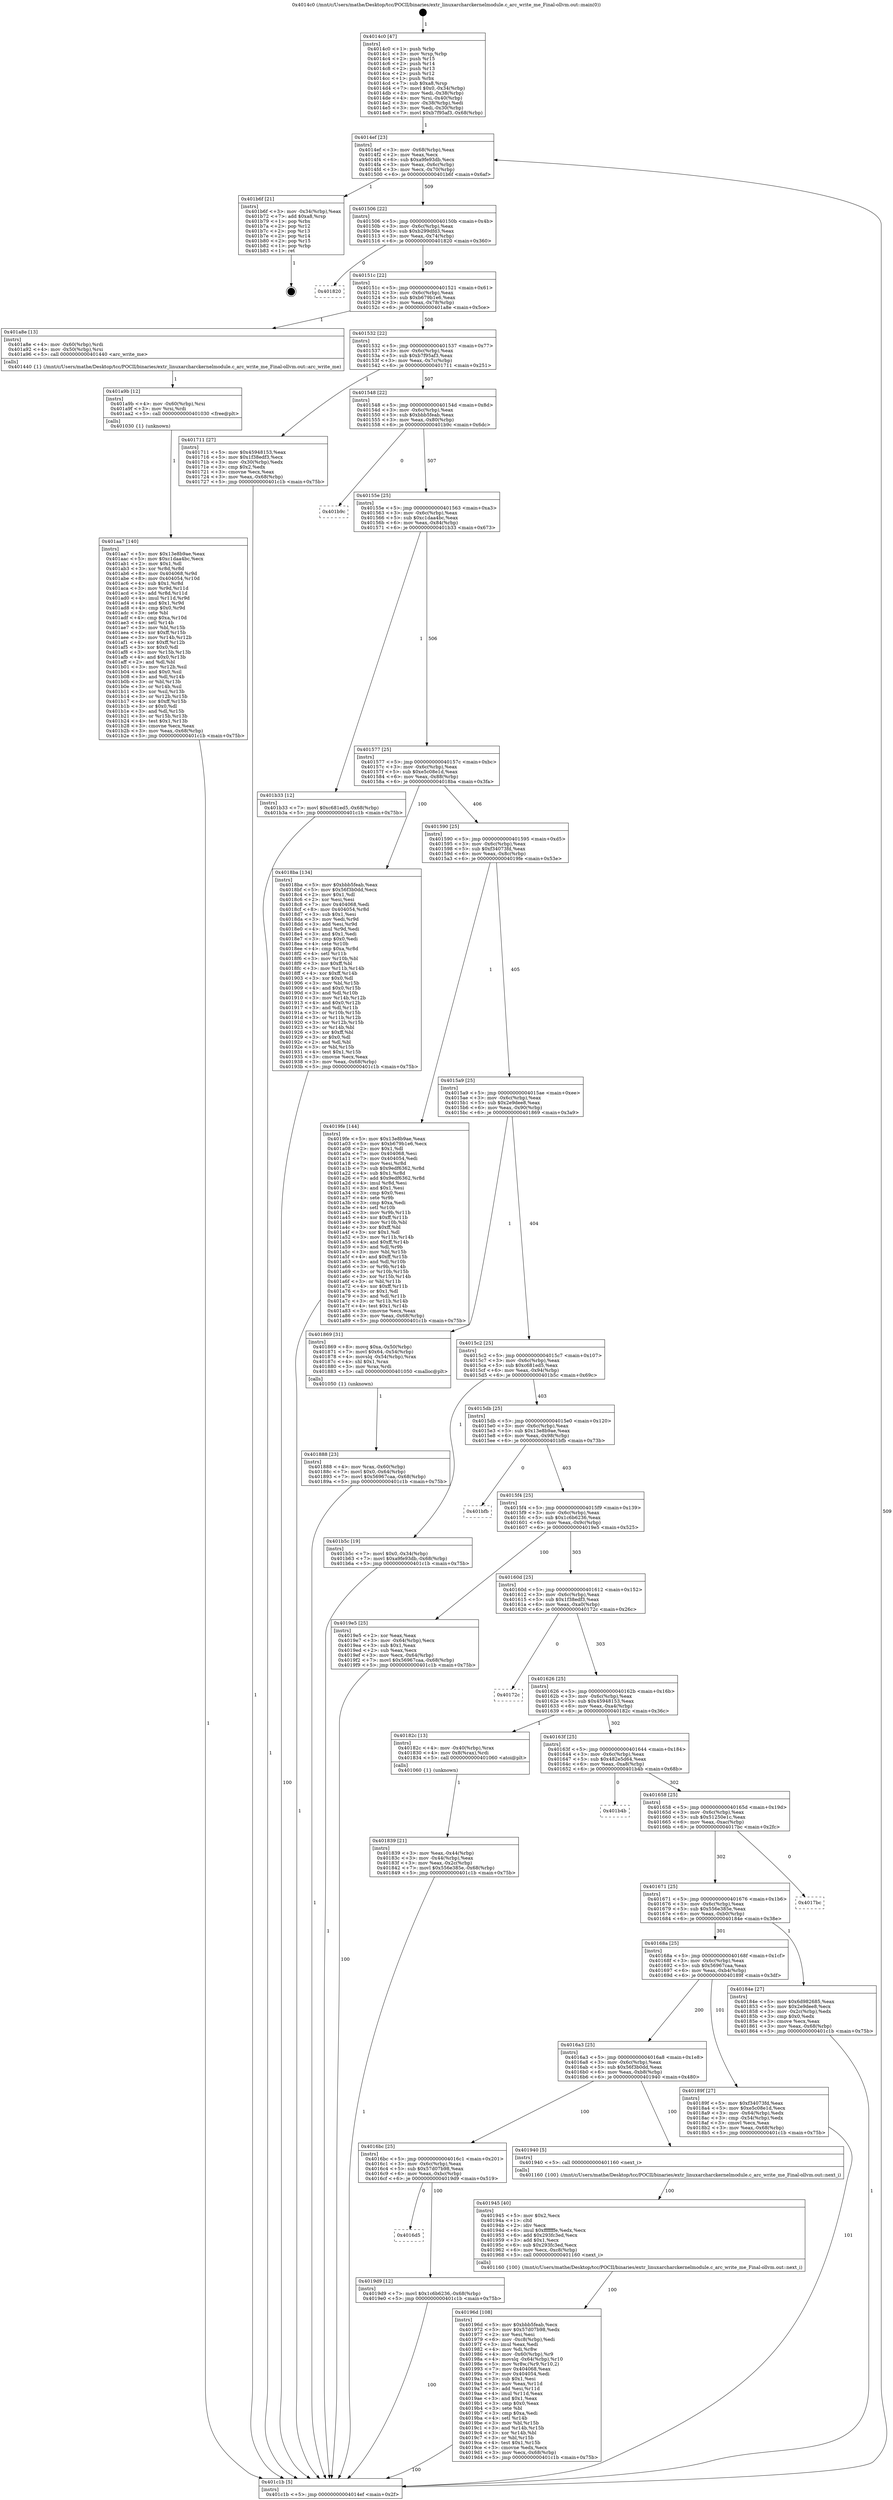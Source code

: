digraph "0x4014c0" {
  label = "0x4014c0 (/mnt/c/Users/mathe/Desktop/tcc/POCII/binaries/extr_linuxarcharckernelmodule.c_arc_write_me_Final-ollvm.out::main(0))"
  labelloc = "t"
  node[shape=record]

  Entry [label="",width=0.3,height=0.3,shape=circle,fillcolor=black,style=filled]
  "0x4014ef" [label="{
     0x4014ef [23]\l
     | [instrs]\l
     &nbsp;&nbsp;0x4014ef \<+3\>: mov -0x68(%rbp),%eax\l
     &nbsp;&nbsp;0x4014f2 \<+2\>: mov %eax,%ecx\l
     &nbsp;&nbsp;0x4014f4 \<+6\>: sub $0xa9fe93db,%ecx\l
     &nbsp;&nbsp;0x4014fa \<+3\>: mov %eax,-0x6c(%rbp)\l
     &nbsp;&nbsp;0x4014fd \<+3\>: mov %ecx,-0x70(%rbp)\l
     &nbsp;&nbsp;0x401500 \<+6\>: je 0000000000401b6f \<main+0x6af\>\l
  }"]
  "0x401b6f" [label="{
     0x401b6f [21]\l
     | [instrs]\l
     &nbsp;&nbsp;0x401b6f \<+3\>: mov -0x34(%rbp),%eax\l
     &nbsp;&nbsp;0x401b72 \<+7\>: add $0xa8,%rsp\l
     &nbsp;&nbsp;0x401b79 \<+1\>: pop %rbx\l
     &nbsp;&nbsp;0x401b7a \<+2\>: pop %r12\l
     &nbsp;&nbsp;0x401b7c \<+2\>: pop %r13\l
     &nbsp;&nbsp;0x401b7e \<+2\>: pop %r14\l
     &nbsp;&nbsp;0x401b80 \<+2\>: pop %r15\l
     &nbsp;&nbsp;0x401b82 \<+1\>: pop %rbp\l
     &nbsp;&nbsp;0x401b83 \<+1\>: ret\l
  }"]
  "0x401506" [label="{
     0x401506 [22]\l
     | [instrs]\l
     &nbsp;&nbsp;0x401506 \<+5\>: jmp 000000000040150b \<main+0x4b\>\l
     &nbsp;&nbsp;0x40150b \<+3\>: mov -0x6c(%rbp),%eax\l
     &nbsp;&nbsp;0x40150e \<+5\>: sub $0xb299dfd3,%eax\l
     &nbsp;&nbsp;0x401513 \<+3\>: mov %eax,-0x74(%rbp)\l
     &nbsp;&nbsp;0x401516 \<+6\>: je 0000000000401820 \<main+0x360\>\l
  }"]
  Exit [label="",width=0.3,height=0.3,shape=circle,fillcolor=black,style=filled,peripheries=2]
  "0x401820" [label="{
     0x401820\l
  }", style=dashed]
  "0x40151c" [label="{
     0x40151c [22]\l
     | [instrs]\l
     &nbsp;&nbsp;0x40151c \<+5\>: jmp 0000000000401521 \<main+0x61\>\l
     &nbsp;&nbsp;0x401521 \<+3\>: mov -0x6c(%rbp),%eax\l
     &nbsp;&nbsp;0x401524 \<+5\>: sub $0xb679b1e6,%eax\l
     &nbsp;&nbsp;0x401529 \<+3\>: mov %eax,-0x78(%rbp)\l
     &nbsp;&nbsp;0x40152c \<+6\>: je 0000000000401a8e \<main+0x5ce\>\l
  }"]
  "0x401aa7" [label="{
     0x401aa7 [140]\l
     | [instrs]\l
     &nbsp;&nbsp;0x401aa7 \<+5\>: mov $0x13e8b9ae,%eax\l
     &nbsp;&nbsp;0x401aac \<+5\>: mov $0xc1daa4bc,%ecx\l
     &nbsp;&nbsp;0x401ab1 \<+2\>: mov $0x1,%dl\l
     &nbsp;&nbsp;0x401ab3 \<+3\>: xor %r8d,%r8d\l
     &nbsp;&nbsp;0x401ab6 \<+8\>: mov 0x404068,%r9d\l
     &nbsp;&nbsp;0x401abe \<+8\>: mov 0x404054,%r10d\l
     &nbsp;&nbsp;0x401ac6 \<+4\>: sub $0x1,%r8d\l
     &nbsp;&nbsp;0x401aca \<+3\>: mov %r9d,%r11d\l
     &nbsp;&nbsp;0x401acd \<+3\>: add %r8d,%r11d\l
     &nbsp;&nbsp;0x401ad0 \<+4\>: imul %r11d,%r9d\l
     &nbsp;&nbsp;0x401ad4 \<+4\>: and $0x1,%r9d\l
     &nbsp;&nbsp;0x401ad8 \<+4\>: cmp $0x0,%r9d\l
     &nbsp;&nbsp;0x401adc \<+3\>: sete %bl\l
     &nbsp;&nbsp;0x401adf \<+4\>: cmp $0xa,%r10d\l
     &nbsp;&nbsp;0x401ae3 \<+4\>: setl %r14b\l
     &nbsp;&nbsp;0x401ae7 \<+3\>: mov %bl,%r15b\l
     &nbsp;&nbsp;0x401aea \<+4\>: xor $0xff,%r15b\l
     &nbsp;&nbsp;0x401aee \<+3\>: mov %r14b,%r12b\l
     &nbsp;&nbsp;0x401af1 \<+4\>: xor $0xff,%r12b\l
     &nbsp;&nbsp;0x401af5 \<+3\>: xor $0x0,%dl\l
     &nbsp;&nbsp;0x401af8 \<+3\>: mov %r15b,%r13b\l
     &nbsp;&nbsp;0x401afb \<+4\>: and $0x0,%r13b\l
     &nbsp;&nbsp;0x401aff \<+2\>: and %dl,%bl\l
     &nbsp;&nbsp;0x401b01 \<+3\>: mov %r12b,%sil\l
     &nbsp;&nbsp;0x401b04 \<+4\>: and $0x0,%sil\l
     &nbsp;&nbsp;0x401b08 \<+3\>: and %dl,%r14b\l
     &nbsp;&nbsp;0x401b0b \<+3\>: or %bl,%r13b\l
     &nbsp;&nbsp;0x401b0e \<+3\>: or %r14b,%sil\l
     &nbsp;&nbsp;0x401b11 \<+3\>: xor %sil,%r13b\l
     &nbsp;&nbsp;0x401b14 \<+3\>: or %r12b,%r15b\l
     &nbsp;&nbsp;0x401b17 \<+4\>: xor $0xff,%r15b\l
     &nbsp;&nbsp;0x401b1b \<+3\>: or $0x0,%dl\l
     &nbsp;&nbsp;0x401b1e \<+3\>: and %dl,%r15b\l
     &nbsp;&nbsp;0x401b21 \<+3\>: or %r15b,%r13b\l
     &nbsp;&nbsp;0x401b24 \<+4\>: test $0x1,%r13b\l
     &nbsp;&nbsp;0x401b28 \<+3\>: cmovne %ecx,%eax\l
     &nbsp;&nbsp;0x401b2b \<+3\>: mov %eax,-0x68(%rbp)\l
     &nbsp;&nbsp;0x401b2e \<+5\>: jmp 0000000000401c1b \<main+0x75b\>\l
  }"]
  "0x401a8e" [label="{
     0x401a8e [13]\l
     | [instrs]\l
     &nbsp;&nbsp;0x401a8e \<+4\>: mov -0x60(%rbp),%rdi\l
     &nbsp;&nbsp;0x401a92 \<+4\>: mov -0x50(%rbp),%rsi\l
     &nbsp;&nbsp;0x401a96 \<+5\>: call 0000000000401440 \<arc_write_me\>\l
     | [calls]\l
     &nbsp;&nbsp;0x401440 \{1\} (/mnt/c/Users/mathe/Desktop/tcc/POCII/binaries/extr_linuxarcharckernelmodule.c_arc_write_me_Final-ollvm.out::arc_write_me)\l
  }"]
  "0x401532" [label="{
     0x401532 [22]\l
     | [instrs]\l
     &nbsp;&nbsp;0x401532 \<+5\>: jmp 0000000000401537 \<main+0x77\>\l
     &nbsp;&nbsp;0x401537 \<+3\>: mov -0x6c(%rbp),%eax\l
     &nbsp;&nbsp;0x40153a \<+5\>: sub $0xb7f95af3,%eax\l
     &nbsp;&nbsp;0x40153f \<+3\>: mov %eax,-0x7c(%rbp)\l
     &nbsp;&nbsp;0x401542 \<+6\>: je 0000000000401711 \<main+0x251\>\l
  }"]
  "0x401a9b" [label="{
     0x401a9b [12]\l
     | [instrs]\l
     &nbsp;&nbsp;0x401a9b \<+4\>: mov -0x60(%rbp),%rsi\l
     &nbsp;&nbsp;0x401a9f \<+3\>: mov %rsi,%rdi\l
     &nbsp;&nbsp;0x401aa2 \<+5\>: call 0000000000401030 \<free@plt\>\l
     | [calls]\l
     &nbsp;&nbsp;0x401030 \{1\} (unknown)\l
  }"]
  "0x401711" [label="{
     0x401711 [27]\l
     | [instrs]\l
     &nbsp;&nbsp;0x401711 \<+5\>: mov $0x45948153,%eax\l
     &nbsp;&nbsp;0x401716 \<+5\>: mov $0x1f38edf3,%ecx\l
     &nbsp;&nbsp;0x40171b \<+3\>: mov -0x30(%rbp),%edx\l
     &nbsp;&nbsp;0x40171e \<+3\>: cmp $0x2,%edx\l
     &nbsp;&nbsp;0x401721 \<+3\>: cmovne %ecx,%eax\l
     &nbsp;&nbsp;0x401724 \<+3\>: mov %eax,-0x68(%rbp)\l
     &nbsp;&nbsp;0x401727 \<+5\>: jmp 0000000000401c1b \<main+0x75b\>\l
  }"]
  "0x401548" [label="{
     0x401548 [22]\l
     | [instrs]\l
     &nbsp;&nbsp;0x401548 \<+5\>: jmp 000000000040154d \<main+0x8d\>\l
     &nbsp;&nbsp;0x40154d \<+3\>: mov -0x6c(%rbp),%eax\l
     &nbsp;&nbsp;0x401550 \<+5\>: sub $0xbbb5feab,%eax\l
     &nbsp;&nbsp;0x401555 \<+3\>: mov %eax,-0x80(%rbp)\l
     &nbsp;&nbsp;0x401558 \<+6\>: je 0000000000401b9c \<main+0x6dc\>\l
  }"]
  "0x401c1b" [label="{
     0x401c1b [5]\l
     | [instrs]\l
     &nbsp;&nbsp;0x401c1b \<+5\>: jmp 00000000004014ef \<main+0x2f\>\l
  }"]
  "0x4014c0" [label="{
     0x4014c0 [47]\l
     | [instrs]\l
     &nbsp;&nbsp;0x4014c0 \<+1\>: push %rbp\l
     &nbsp;&nbsp;0x4014c1 \<+3\>: mov %rsp,%rbp\l
     &nbsp;&nbsp;0x4014c4 \<+2\>: push %r15\l
     &nbsp;&nbsp;0x4014c6 \<+2\>: push %r14\l
     &nbsp;&nbsp;0x4014c8 \<+2\>: push %r13\l
     &nbsp;&nbsp;0x4014ca \<+2\>: push %r12\l
     &nbsp;&nbsp;0x4014cc \<+1\>: push %rbx\l
     &nbsp;&nbsp;0x4014cd \<+7\>: sub $0xa8,%rsp\l
     &nbsp;&nbsp;0x4014d4 \<+7\>: movl $0x0,-0x34(%rbp)\l
     &nbsp;&nbsp;0x4014db \<+3\>: mov %edi,-0x38(%rbp)\l
     &nbsp;&nbsp;0x4014de \<+4\>: mov %rsi,-0x40(%rbp)\l
     &nbsp;&nbsp;0x4014e2 \<+3\>: mov -0x38(%rbp),%edi\l
     &nbsp;&nbsp;0x4014e5 \<+3\>: mov %edi,-0x30(%rbp)\l
     &nbsp;&nbsp;0x4014e8 \<+7\>: movl $0xb7f95af3,-0x68(%rbp)\l
  }"]
  "0x4016d5" [label="{
     0x4016d5\l
  }", style=dashed]
  "0x401b9c" [label="{
     0x401b9c\l
  }", style=dashed]
  "0x40155e" [label="{
     0x40155e [25]\l
     | [instrs]\l
     &nbsp;&nbsp;0x40155e \<+5\>: jmp 0000000000401563 \<main+0xa3\>\l
     &nbsp;&nbsp;0x401563 \<+3\>: mov -0x6c(%rbp),%eax\l
     &nbsp;&nbsp;0x401566 \<+5\>: sub $0xc1daa4bc,%eax\l
     &nbsp;&nbsp;0x40156b \<+6\>: mov %eax,-0x84(%rbp)\l
     &nbsp;&nbsp;0x401571 \<+6\>: je 0000000000401b33 \<main+0x673\>\l
  }"]
  "0x4019d9" [label="{
     0x4019d9 [12]\l
     | [instrs]\l
     &nbsp;&nbsp;0x4019d9 \<+7\>: movl $0x1c6b6236,-0x68(%rbp)\l
     &nbsp;&nbsp;0x4019e0 \<+5\>: jmp 0000000000401c1b \<main+0x75b\>\l
  }"]
  "0x401b33" [label="{
     0x401b33 [12]\l
     | [instrs]\l
     &nbsp;&nbsp;0x401b33 \<+7\>: movl $0xc681ed5,-0x68(%rbp)\l
     &nbsp;&nbsp;0x401b3a \<+5\>: jmp 0000000000401c1b \<main+0x75b\>\l
  }"]
  "0x401577" [label="{
     0x401577 [25]\l
     | [instrs]\l
     &nbsp;&nbsp;0x401577 \<+5\>: jmp 000000000040157c \<main+0xbc\>\l
     &nbsp;&nbsp;0x40157c \<+3\>: mov -0x6c(%rbp),%eax\l
     &nbsp;&nbsp;0x40157f \<+5\>: sub $0xe5c08e1d,%eax\l
     &nbsp;&nbsp;0x401584 \<+6\>: mov %eax,-0x88(%rbp)\l
     &nbsp;&nbsp;0x40158a \<+6\>: je 00000000004018ba \<main+0x3fa\>\l
  }"]
  "0x40196d" [label="{
     0x40196d [108]\l
     | [instrs]\l
     &nbsp;&nbsp;0x40196d \<+5\>: mov $0xbbb5feab,%ecx\l
     &nbsp;&nbsp;0x401972 \<+5\>: mov $0x57d07b98,%edx\l
     &nbsp;&nbsp;0x401977 \<+2\>: xor %esi,%esi\l
     &nbsp;&nbsp;0x401979 \<+6\>: mov -0xc8(%rbp),%edi\l
     &nbsp;&nbsp;0x40197f \<+3\>: imul %eax,%edi\l
     &nbsp;&nbsp;0x401982 \<+4\>: mov %di,%r8w\l
     &nbsp;&nbsp;0x401986 \<+4\>: mov -0x60(%rbp),%r9\l
     &nbsp;&nbsp;0x40198a \<+4\>: movslq -0x64(%rbp),%r10\l
     &nbsp;&nbsp;0x40198e \<+5\>: mov %r8w,(%r9,%r10,2)\l
     &nbsp;&nbsp;0x401993 \<+7\>: mov 0x404068,%eax\l
     &nbsp;&nbsp;0x40199a \<+7\>: mov 0x404054,%edi\l
     &nbsp;&nbsp;0x4019a1 \<+3\>: sub $0x1,%esi\l
     &nbsp;&nbsp;0x4019a4 \<+3\>: mov %eax,%r11d\l
     &nbsp;&nbsp;0x4019a7 \<+3\>: add %esi,%r11d\l
     &nbsp;&nbsp;0x4019aa \<+4\>: imul %r11d,%eax\l
     &nbsp;&nbsp;0x4019ae \<+3\>: and $0x1,%eax\l
     &nbsp;&nbsp;0x4019b1 \<+3\>: cmp $0x0,%eax\l
     &nbsp;&nbsp;0x4019b4 \<+3\>: sete %bl\l
     &nbsp;&nbsp;0x4019b7 \<+3\>: cmp $0xa,%edi\l
     &nbsp;&nbsp;0x4019ba \<+4\>: setl %r14b\l
     &nbsp;&nbsp;0x4019be \<+3\>: mov %bl,%r15b\l
     &nbsp;&nbsp;0x4019c1 \<+3\>: and %r14b,%r15b\l
     &nbsp;&nbsp;0x4019c4 \<+3\>: xor %r14b,%bl\l
     &nbsp;&nbsp;0x4019c7 \<+3\>: or %bl,%r15b\l
     &nbsp;&nbsp;0x4019ca \<+4\>: test $0x1,%r15b\l
     &nbsp;&nbsp;0x4019ce \<+3\>: cmovne %edx,%ecx\l
     &nbsp;&nbsp;0x4019d1 \<+3\>: mov %ecx,-0x68(%rbp)\l
     &nbsp;&nbsp;0x4019d4 \<+5\>: jmp 0000000000401c1b \<main+0x75b\>\l
  }"]
  "0x4018ba" [label="{
     0x4018ba [134]\l
     | [instrs]\l
     &nbsp;&nbsp;0x4018ba \<+5\>: mov $0xbbb5feab,%eax\l
     &nbsp;&nbsp;0x4018bf \<+5\>: mov $0x56f3b0dd,%ecx\l
     &nbsp;&nbsp;0x4018c4 \<+2\>: mov $0x1,%dl\l
     &nbsp;&nbsp;0x4018c6 \<+2\>: xor %esi,%esi\l
     &nbsp;&nbsp;0x4018c8 \<+7\>: mov 0x404068,%edi\l
     &nbsp;&nbsp;0x4018cf \<+8\>: mov 0x404054,%r8d\l
     &nbsp;&nbsp;0x4018d7 \<+3\>: sub $0x1,%esi\l
     &nbsp;&nbsp;0x4018da \<+3\>: mov %edi,%r9d\l
     &nbsp;&nbsp;0x4018dd \<+3\>: add %esi,%r9d\l
     &nbsp;&nbsp;0x4018e0 \<+4\>: imul %r9d,%edi\l
     &nbsp;&nbsp;0x4018e4 \<+3\>: and $0x1,%edi\l
     &nbsp;&nbsp;0x4018e7 \<+3\>: cmp $0x0,%edi\l
     &nbsp;&nbsp;0x4018ea \<+4\>: sete %r10b\l
     &nbsp;&nbsp;0x4018ee \<+4\>: cmp $0xa,%r8d\l
     &nbsp;&nbsp;0x4018f2 \<+4\>: setl %r11b\l
     &nbsp;&nbsp;0x4018f6 \<+3\>: mov %r10b,%bl\l
     &nbsp;&nbsp;0x4018f9 \<+3\>: xor $0xff,%bl\l
     &nbsp;&nbsp;0x4018fc \<+3\>: mov %r11b,%r14b\l
     &nbsp;&nbsp;0x4018ff \<+4\>: xor $0xff,%r14b\l
     &nbsp;&nbsp;0x401903 \<+3\>: xor $0x0,%dl\l
     &nbsp;&nbsp;0x401906 \<+3\>: mov %bl,%r15b\l
     &nbsp;&nbsp;0x401909 \<+4\>: and $0x0,%r15b\l
     &nbsp;&nbsp;0x40190d \<+3\>: and %dl,%r10b\l
     &nbsp;&nbsp;0x401910 \<+3\>: mov %r14b,%r12b\l
     &nbsp;&nbsp;0x401913 \<+4\>: and $0x0,%r12b\l
     &nbsp;&nbsp;0x401917 \<+3\>: and %dl,%r11b\l
     &nbsp;&nbsp;0x40191a \<+3\>: or %r10b,%r15b\l
     &nbsp;&nbsp;0x40191d \<+3\>: or %r11b,%r12b\l
     &nbsp;&nbsp;0x401920 \<+3\>: xor %r12b,%r15b\l
     &nbsp;&nbsp;0x401923 \<+3\>: or %r14b,%bl\l
     &nbsp;&nbsp;0x401926 \<+3\>: xor $0xff,%bl\l
     &nbsp;&nbsp;0x401929 \<+3\>: or $0x0,%dl\l
     &nbsp;&nbsp;0x40192c \<+2\>: and %dl,%bl\l
     &nbsp;&nbsp;0x40192e \<+3\>: or %bl,%r15b\l
     &nbsp;&nbsp;0x401931 \<+4\>: test $0x1,%r15b\l
     &nbsp;&nbsp;0x401935 \<+3\>: cmovne %ecx,%eax\l
     &nbsp;&nbsp;0x401938 \<+3\>: mov %eax,-0x68(%rbp)\l
     &nbsp;&nbsp;0x40193b \<+5\>: jmp 0000000000401c1b \<main+0x75b\>\l
  }"]
  "0x401590" [label="{
     0x401590 [25]\l
     | [instrs]\l
     &nbsp;&nbsp;0x401590 \<+5\>: jmp 0000000000401595 \<main+0xd5\>\l
     &nbsp;&nbsp;0x401595 \<+3\>: mov -0x6c(%rbp),%eax\l
     &nbsp;&nbsp;0x401598 \<+5\>: sub $0xf34073fd,%eax\l
     &nbsp;&nbsp;0x40159d \<+6\>: mov %eax,-0x8c(%rbp)\l
     &nbsp;&nbsp;0x4015a3 \<+6\>: je 00000000004019fe \<main+0x53e\>\l
  }"]
  "0x401945" [label="{
     0x401945 [40]\l
     | [instrs]\l
     &nbsp;&nbsp;0x401945 \<+5\>: mov $0x2,%ecx\l
     &nbsp;&nbsp;0x40194a \<+1\>: cltd\l
     &nbsp;&nbsp;0x40194b \<+2\>: idiv %ecx\l
     &nbsp;&nbsp;0x40194d \<+6\>: imul $0xfffffffe,%edx,%ecx\l
     &nbsp;&nbsp;0x401953 \<+6\>: add $0x293fc3ed,%ecx\l
     &nbsp;&nbsp;0x401959 \<+3\>: add $0x1,%ecx\l
     &nbsp;&nbsp;0x40195c \<+6\>: sub $0x293fc3ed,%ecx\l
     &nbsp;&nbsp;0x401962 \<+6\>: mov %ecx,-0xc8(%rbp)\l
     &nbsp;&nbsp;0x401968 \<+5\>: call 0000000000401160 \<next_i\>\l
     | [calls]\l
     &nbsp;&nbsp;0x401160 \{100\} (/mnt/c/Users/mathe/Desktop/tcc/POCII/binaries/extr_linuxarcharckernelmodule.c_arc_write_me_Final-ollvm.out::next_i)\l
  }"]
  "0x4019fe" [label="{
     0x4019fe [144]\l
     | [instrs]\l
     &nbsp;&nbsp;0x4019fe \<+5\>: mov $0x13e8b9ae,%eax\l
     &nbsp;&nbsp;0x401a03 \<+5\>: mov $0xb679b1e6,%ecx\l
     &nbsp;&nbsp;0x401a08 \<+2\>: mov $0x1,%dl\l
     &nbsp;&nbsp;0x401a0a \<+7\>: mov 0x404068,%esi\l
     &nbsp;&nbsp;0x401a11 \<+7\>: mov 0x404054,%edi\l
     &nbsp;&nbsp;0x401a18 \<+3\>: mov %esi,%r8d\l
     &nbsp;&nbsp;0x401a1b \<+7\>: sub $0x9edf6362,%r8d\l
     &nbsp;&nbsp;0x401a22 \<+4\>: sub $0x1,%r8d\l
     &nbsp;&nbsp;0x401a26 \<+7\>: add $0x9edf6362,%r8d\l
     &nbsp;&nbsp;0x401a2d \<+4\>: imul %r8d,%esi\l
     &nbsp;&nbsp;0x401a31 \<+3\>: and $0x1,%esi\l
     &nbsp;&nbsp;0x401a34 \<+3\>: cmp $0x0,%esi\l
     &nbsp;&nbsp;0x401a37 \<+4\>: sete %r9b\l
     &nbsp;&nbsp;0x401a3b \<+3\>: cmp $0xa,%edi\l
     &nbsp;&nbsp;0x401a3e \<+4\>: setl %r10b\l
     &nbsp;&nbsp;0x401a42 \<+3\>: mov %r9b,%r11b\l
     &nbsp;&nbsp;0x401a45 \<+4\>: xor $0xff,%r11b\l
     &nbsp;&nbsp;0x401a49 \<+3\>: mov %r10b,%bl\l
     &nbsp;&nbsp;0x401a4c \<+3\>: xor $0xff,%bl\l
     &nbsp;&nbsp;0x401a4f \<+3\>: xor $0x1,%dl\l
     &nbsp;&nbsp;0x401a52 \<+3\>: mov %r11b,%r14b\l
     &nbsp;&nbsp;0x401a55 \<+4\>: and $0xff,%r14b\l
     &nbsp;&nbsp;0x401a59 \<+3\>: and %dl,%r9b\l
     &nbsp;&nbsp;0x401a5c \<+3\>: mov %bl,%r15b\l
     &nbsp;&nbsp;0x401a5f \<+4\>: and $0xff,%r15b\l
     &nbsp;&nbsp;0x401a63 \<+3\>: and %dl,%r10b\l
     &nbsp;&nbsp;0x401a66 \<+3\>: or %r9b,%r14b\l
     &nbsp;&nbsp;0x401a69 \<+3\>: or %r10b,%r15b\l
     &nbsp;&nbsp;0x401a6c \<+3\>: xor %r15b,%r14b\l
     &nbsp;&nbsp;0x401a6f \<+3\>: or %bl,%r11b\l
     &nbsp;&nbsp;0x401a72 \<+4\>: xor $0xff,%r11b\l
     &nbsp;&nbsp;0x401a76 \<+3\>: or $0x1,%dl\l
     &nbsp;&nbsp;0x401a79 \<+3\>: and %dl,%r11b\l
     &nbsp;&nbsp;0x401a7c \<+3\>: or %r11b,%r14b\l
     &nbsp;&nbsp;0x401a7f \<+4\>: test $0x1,%r14b\l
     &nbsp;&nbsp;0x401a83 \<+3\>: cmovne %ecx,%eax\l
     &nbsp;&nbsp;0x401a86 \<+3\>: mov %eax,-0x68(%rbp)\l
     &nbsp;&nbsp;0x401a89 \<+5\>: jmp 0000000000401c1b \<main+0x75b\>\l
  }"]
  "0x4015a9" [label="{
     0x4015a9 [25]\l
     | [instrs]\l
     &nbsp;&nbsp;0x4015a9 \<+5\>: jmp 00000000004015ae \<main+0xee\>\l
     &nbsp;&nbsp;0x4015ae \<+3\>: mov -0x6c(%rbp),%eax\l
     &nbsp;&nbsp;0x4015b1 \<+5\>: sub $0x2e9dee8,%eax\l
     &nbsp;&nbsp;0x4015b6 \<+6\>: mov %eax,-0x90(%rbp)\l
     &nbsp;&nbsp;0x4015bc \<+6\>: je 0000000000401869 \<main+0x3a9\>\l
  }"]
  "0x4016bc" [label="{
     0x4016bc [25]\l
     | [instrs]\l
     &nbsp;&nbsp;0x4016bc \<+5\>: jmp 00000000004016c1 \<main+0x201\>\l
     &nbsp;&nbsp;0x4016c1 \<+3\>: mov -0x6c(%rbp),%eax\l
     &nbsp;&nbsp;0x4016c4 \<+5\>: sub $0x57d07b98,%eax\l
     &nbsp;&nbsp;0x4016c9 \<+6\>: mov %eax,-0xbc(%rbp)\l
     &nbsp;&nbsp;0x4016cf \<+6\>: je 00000000004019d9 \<main+0x519\>\l
  }"]
  "0x401869" [label="{
     0x401869 [31]\l
     | [instrs]\l
     &nbsp;&nbsp;0x401869 \<+8\>: movq $0xa,-0x50(%rbp)\l
     &nbsp;&nbsp;0x401871 \<+7\>: movl $0x64,-0x54(%rbp)\l
     &nbsp;&nbsp;0x401878 \<+4\>: movslq -0x54(%rbp),%rax\l
     &nbsp;&nbsp;0x40187c \<+4\>: shl $0x1,%rax\l
     &nbsp;&nbsp;0x401880 \<+3\>: mov %rax,%rdi\l
     &nbsp;&nbsp;0x401883 \<+5\>: call 0000000000401050 \<malloc@plt\>\l
     | [calls]\l
     &nbsp;&nbsp;0x401050 \{1\} (unknown)\l
  }"]
  "0x4015c2" [label="{
     0x4015c2 [25]\l
     | [instrs]\l
     &nbsp;&nbsp;0x4015c2 \<+5\>: jmp 00000000004015c7 \<main+0x107\>\l
     &nbsp;&nbsp;0x4015c7 \<+3\>: mov -0x6c(%rbp),%eax\l
     &nbsp;&nbsp;0x4015ca \<+5\>: sub $0xc681ed5,%eax\l
     &nbsp;&nbsp;0x4015cf \<+6\>: mov %eax,-0x94(%rbp)\l
     &nbsp;&nbsp;0x4015d5 \<+6\>: je 0000000000401b5c \<main+0x69c\>\l
  }"]
  "0x401940" [label="{
     0x401940 [5]\l
     | [instrs]\l
     &nbsp;&nbsp;0x401940 \<+5\>: call 0000000000401160 \<next_i\>\l
     | [calls]\l
     &nbsp;&nbsp;0x401160 \{100\} (/mnt/c/Users/mathe/Desktop/tcc/POCII/binaries/extr_linuxarcharckernelmodule.c_arc_write_me_Final-ollvm.out::next_i)\l
  }"]
  "0x401b5c" [label="{
     0x401b5c [19]\l
     | [instrs]\l
     &nbsp;&nbsp;0x401b5c \<+7\>: movl $0x0,-0x34(%rbp)\l
     &nbsp;&nbsp;0x401b63 \<+7\>: movl $0xa9fe93db,-0x68(%rbp)\l
     &nbsp;&nbsp;0x401b6a \<+5\>: jmp 0000000000401c1b \<main+0x75b\>\l
  }"]
  "0x4015db" [label="{
     0x4015db [25]\l
     | [instrs]\l
     &nbsp;&nbsp;0x4015db \<+5\>: jmp 00000000004015e0 \<main+0x120\>\l
     &nbsp;&nbsp;0x4015e0 \<+3\>: mov -0x6c(%rbp),%eax\l
     &nbsp;&nbsp;0x4015e3 \<+5\>: sub $0x13e8b9ae,%eax\l
     &nbsp;&nbsp;0x4015e8 \<+6\>: mov %eax,-0x98(%rbp)\l
     &nbsp;&nbsp;0x4015ee \<+6\>: je 0000000000401bfb \<main+0x73b\>\l
  }"]
  "0x4016a3" [label="{
     0x4016a3 [25]\l
     | [instrs]\l
     &nbsp;&nbsp;0x4016a3 \<+5\>: jmp 00000000004016a8 \<main+0x1e8\>\l
     &nbsp;&nbsp;0x4016a8 \<+3\>: mov -0x6c(%rbp),%eax\l
     &nbsp;&nbsp;0x4016ab \<+5\>: sub $0x56f3b0dd,%eax\l
     &nbsp;&nbsp;0x4016b0 \<+6\>: mov %eax,-0xb8(%rbp)\l
     &nbsp;&nbsp;0x4016b6 \<+6\>: je 0000000000401940 \<main+0x480\>\l
  }"]
  "0x401bfb" [label="{
     0x401bfb\l
  }", style=dashed]
  "0x4015f4" [label="{
     0x4015f4 [25]\l
     | [instrs]\l
     &nbsp;&nbsp;0x4015f4 \<+5\>: jmp 00000000004015f9 \<main+0x139\>\l
     &nbsp;&nbsp;0x4015f9 \<+3\>: mov -0x6c(%rbp),%eax\l
     &nbsp;&nbsp;0x4015fc \<+5\>: sub $0x1c6b6236,%eax\l
     &nbsp;&nbsp;0x401601 \<+6\>: mov %eax,-0x9c(%rbp)\l
     &nbsp;&nbsp;0x401607 \<+6\>: je 00000000004019e5 \<main+0x525\>\l
  }"]
  "0x40189f" [label="{
     0x40189f [27]\l
     | [instrs]\l
     &nbsp;&nbsp;0x40189f \<+5\>: mov $0xf34073fd,%eax\l
     &nbsp;&nbsp;0x4018a4 \<+5\>: mov $0xe5c08e1d,%ecx\l
     &nbsp;&nbsp;0x4018a9 \<+3\>: mov -0x64(%rbp),%edx\l
     &nbsp;&nbsp;0x4018ac \<+3\>: cmp -0x54(%rbp),%edx\l
     &nbsp;&nbsp;0x4018af \<+3\>: cmovl %ecx,%eax\l
     &nbsp;&nbsp;0x4018b2 \<+3\>: mov %eax,-0x68(%rbp)\l
     &nbsp;&nbsp;0x4018b5 \<+5\>: jmp 0000000000401c1b \<main+0x75b\>\l
  }"]
  "0x4019e5" [label="{
     0x4019e5 [25]\l
     | [instrs]\l
     &nbsp;&nbsp;0x4019e5 \<+2\>: xor %eax,%eax\l
     &nbsp;&nbsp;0x4019e7 \<+3\>: mov -0x64(%rbp),%ecx\l
     &nbsp;&nbsp;0x4019ea \<+3\>: sub $0x1,%eax\l
     &nbsp;&nbsp;0x4019ed \<+2\>: sub %eax,%ecx\l
     &nbsp;&nbsp;0x4019ef \<+3\>: mov %ecx,-0x64(%rbp)\l
     &nbsp;&nbsp;0x4019f2 \<+7\>: movl $0x56967caa,-0x68(%rbp)\l
     &nbsp;&nbsp;0x4019f9 \<+5\>: jmp 0000000000401c1b \<main+0x75b\>\l
  }"]
  "0x40160d" [label="{
     0x40160d [25]\l
     | [instrs]\l
     &nbsp;&nbsp;0x40160d \<+5\>: jmp 0000000000401612 \<main+0x152\>\l
     &nbsp;&nbsp;0x401612 \<+3\>: mov -0x6c(%rbp),%eax\l
     &nbsp;&nbsp;0x401615 \<+5\>: sub $0x1f38edf3,%eax\l
     &nbsp;&nbsp;0x40161a \<+6\>: mov %eax,-0xa0(%rbp)\l
     &nbsp;&nbsp;0x401620 \<+6\>: je 000000000040172c \<main+0x26c\>\l
  }"]
  "0x401888" [label="{
     0x401888 [23]\l
     | [instrs]\l
     &nbsp;&nbsp;0x401888 \<+4\>: mov %rax,-0x60(%rbp)\l
     &nbsp;&nbsp;0x40188c \<+7\>: movl $0x0,-0x64(%rbp)\l
     &nbsp;&nbsp;0x401893 \<+7\>: movl $0x56967caa,-0x68(%rbp)\l
     &nbsp;&nbsp;0x40189a \<+5\>: jmp 0000000000401c1b \<main+0x75b\>\l
  }"]
  "0x40172c" [label="{
     0x40172c\l
  }", style=dashed]
  "0x401626" [label="{
     0x401626 [25]\l
     | [instrs]\l
     &nbsp;&nbsp;0x401626 \<+5\>: jmp 000000000040162b \<main+0x16b\>\l
     &nbsp;&nbsp;0x40162b \<+3\>: mov -0x6c(%rbp),%eax\l
     &nbsp;&nbsp;0x40162e \<+5\>: sub $0x45948153,%eax\l
     &nbsp;&nbsp;0x401633 \<+6\>: mov %eax,-0xa4(%rbp)\l
     &nbsp;&nbsp;0x401639 \<+6\>: je 000000000040182c \<main+0x36c\>\l
  }"]
  "0x40168a" [label="{
     0x40168a [25]\l
     | [instrs]\l
     &nbsp;&nbsp;0x40168a \<+5\>: jmp 000000000040168f \<main+0x1cf\>\l
     &nbsp;&nbsp;0x40168f \<+3\>: mov -0x6c(%rbp),%eax\l
     &nbsp;&nbsp;0x401692 \<+5\>: sub $0x56967caa,%eax\l
     &nbsp;&nbsp;0x401697 \<+6\>: mov %eax,-0xb4(%rbp)\l
     &nbsp;&nbsp;0x40169d \<+6\>: je 000000000040189f \<main+0x3df\>\l
  }"]
  "0x40182c" [label="{
     0x40182c [13]\l
     | [instrs]\l
     &nbsp;&nbsp;0x40182c \<+4\>: mov -0x40(%rbp),%rax\l
     &nbsp;&nbsp;0x401830 \<+4\>: mov 0x8(%rax),%rdi\l
     &nbsp;&nbsp;0x401834 \<+5\>: call 0000000000401060 \<atoi@plt\>\l
     | [calls]\l
     &nbsp;&nbsp;0x401060 \{1\} (unknown)\l
  }"]
  "0x40163f" [label="{
     0x40163f [25]\l
     | [instrs]\l
     &nbsp;&nbsp;0x40163f \<+5\>: jmp 0000000000401644 \<main+0x184\>\l
     &nbsp;&nbsp;0x401644 \<+3\>: mov -0x6c(%rbp),%eax\l
     &nbsp;&nbsp;0x401647 \<+5\>: sub $0x482e5d64,%eax\l
     &nbsp;&nbsp;0x40164c \<+6\>: mov %eax,-0xa8(%rbp)\l
     &nbsp;&nbsp;0x401652 \<+6\>: je 0000000000401b4b \<main+0x68b\>\l
  }"]
  "0x401839" [label="{
     0x401839 [21]\l
     | [instrs]\l
     &nbsp;&nbsp;0x401839 \<+3\>: mov %eax,-0x44(%rbp)\l
     &nbsp;&nbsp;0x40183c \<+3\>: mov -0x44(%rbp),%eax\l
     &nbsp;&nbsp;0x40183f \<+3\>: mov %eax,-0x2c(%rbp)\l
     &nbsp;&nbsp;0x401842 \<+7\>: movl $0x556e385e,-0x68(%rbp)\l
     &nbsp;&nbsp;0x401849 \<+5\>: jmp 0000000000401c1b \<main+0x75b\>\l
  }"]
  "0x40184e" [label="{
     0x40184e [27]\l
     | [instrs]\l
     &nbsp;&nbsp;0x40184e \<+5\>: mov $0x6d982685,%eax\l
     &nbsp;&nbsp;0x401853 \<+5\>: mov $0x2e9dee8,%ecx\l
     &nbsp;&nbsp;0x401858 \<+3\>: mov -0x2c(%rbp),%edx\l
     &nbsp;&nbsp;0x40185b \<+3\>: cmp $0x0,%edx\l
     &nbsp;&nbsp;0x40185e \<+3\>: cmove %ecx,%eax\l
     &nbsp;&nbsp;0x401861 \<+3\>: mov %eax,-0x68(%rbp)\l
     &nbsp;&nbsp;0x401864 \<+5\>: jmp 0000000000401c1b \<main+0x75b\>\l
  }"]
  "0x401b4b" [label="{
     0x401b4b\l
  }", style=dashed]
  "0x401658" [label="{
     0x401658 [25]\l
     | [instrs]\l
     &nbsp;&nbsp;0x401658 \<+5\>: jmp 000000000040165d \<main+0x19d\>\l
     &nbsp;&nbsp;0x40165d \<+3\>: mov -0x6c(%rbp),%eax\l
     &nbsp;&nbsp;0x401660 \<+5\>: sub $0x51250e1c,%eax\l
     &nbsp;&nbsp;0x401665 \<+6\>: mov %eax,-0xac(%rbp)\l
     &nbsp;&nbsp;0x40166b \<+6\>: je 00000000004017bc \<main+0x2fc\>\l
  }"]
  "0x401671" [label="{
     0x401671 [25]\l
     | [instrs]\l
     &nbsp;&nbsp;0x401671 \<+5\>: jmp 0000000000401676 \<main+0x1b6\>\l
     &nbsp;&nbsp;0x401676 \<+3\>: mov -0x6c(%rbp),%eax\l
     &nbsp;&nbsp;0x401679 \<+5\>: sub $0x556e385e,%eax\l
     &nbsp;&nbsp;0x40167e \<+6\>: mov %eax,-0xb0(%rbp)\l
     &nbsp;&nbsp;0x401684 \<+6\>: je 000000000040184e \<main+0x38e\>\l
  }"]
  "0x4017bc" [label="{
     0x4017bc\l
  }", style=dashed]
  Entry -> "0x4014c0" [label=" 1"]
  "0x4014ef" -> "0x401b6f" [label=" 1"]
  "0x4014ef" -> "0x401506" [label=" 509"]
  "0x401b6f" -> Exit [label=" 1"]
  "0x401506" -> "0x401820" [label=" 0"]
  "0x401506" -> "0x40151c" [label=" 509"]
  "0x401b5c" -> "0x401c1b" [label=" 1"]
  "0x40151c" -> "0x401a8e" [label=" 1"]
  "0x40151c" -> "0x401532" [label=" 508"]
  "0x401b33" -> "0x401c1b" [label=" 1"]
  "0x401532" -> "0x401711" [label=" 1"]
  "0x401532" -> "0x401548" [label=" 507"]
  "0x401711" -> "0x401c1b" [label=" 1"]
  "0x4014c0" -> "0x4014ef" [label=" 1"]
  "0x401c1b" -> "0x4014ef" [label=" 509"]
  "0x401aa7" -> "0x401c1b" [label=" 1"]
  "0x401548" -> "0x401b9c" [label=" 0"]
  "0x401548" -> "0x40155e" [label=" 507"]
  "0x401a9b" -> "0x401aa7" [label=" 1"]
  "0x40155e" -> "0x401b33" [label=" 1"]
  "0x40155e" -> "0x401577" [label=" 506"]
  "0x401a8e" -> "0x401a9b" [label=" 1"]
  "0x401577" -> "0x4018ba" [label=" 100"]
  "0x401577" -> "0x401590" [label=" 406"]
  "0x4019e5" -> "0x401c1b" [label=" 100"]
  "0x401590" -> "0x4019fe" [label=" 1"]
  "0x401590" -> "0x4015a9" [label=" 405"]
  "0x4019d9" -> "0x401c1b" [label=" 100"]
  "0x4015a9" -> "0x401869" [label=" 1"]
  "0x4015a9" -> "0x4015c2" [label=" 404"]
  "0x4016bc" -> "0x4016d5" [label=" 0"]
  "0x4015c2" -> "0x401b5c" [label=" 1"]
  "0x4015c2" -> "0x4015db" [label=" 403"]
  "0x4016bc" -> "0x4019d9" [label=" 100"]
  "0x4015db" -> "0x401bfb" [label=" 0"]
  "0x4015db" -> "0x4015f4" [label=" 403"]
  "0x40196d" -> "0x401c1b" [label=" 100"]
  "0x4015f4" -> "0x4019e5" [label=" 100"]
  "0x4015f4" -> "0x40160d" [label=" 303"]
  "0x401945" -> "0x40196d" [label=" 100"]
  "0x40160d" -> "0x40172c" [label=" 0"]
  "0x40160d" -> "0x401626" [label=" 303"]
  "0x4016a3" -> "0x4016bc" [label=" 100"]
  "0x401626" -> "0x40182c" [label=" 1"]
  "0x401626" -> "0x40163f" [label=" 302"]
  "0x40182c" -> "0x401839" [label=" 1"]
  "0x401839" -> "0x401c1b" [label=" 1"]
  "0x4016a3" -> "0x401940" [label=" 100"]
  "0x40163f" -> "0x401b4b" [label=" 0"]
  "0x40163f" -> "0x401658" [label=" 302"]
  "0x4019fe" -> "0x401c1b" [label=" 1"]
  "0x401658" -> "0x4017bc" [label=" 0"]
  "0x401658" -> "0x401671" [label=" 302"]
  "0x4018ba" -> "0x401c1b" [label=" 100"]
  "0x401671" -> "0x40184e" [label=" 1"]
  "0x401671" -> "0x40168a" [label=" 301"]
  "0x40184e" -> "0x401c1b" [label=" 1"]
  "0x401869" -> "0x401888" [label=" 1"]
  "0x401888" -> "0x401c1b" [label=" 1"]
  "0x401940" -> "0x401945" [label=" 100"]
  "0x40168a" -> "0x40189f" [label=" 101"]
  "0x40168a" -> "0x4016a3" [label=" 200"]
  "0x40189f" -> "0x401c1b" [label=" 101"]
}
